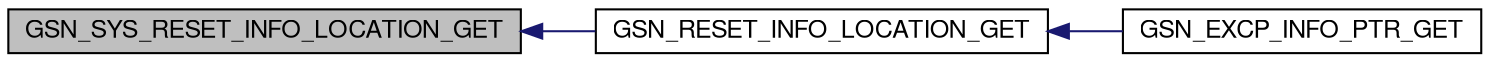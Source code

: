digraph G
{
  edge [fontname="FreeSans",fontsize="12",labelfontname="FreeSans",labelfontsize="12"];
  node [fontname="FreeSans",fontsize="12",shape=record];
  rankdir=LR;
  Node1 [label="GSN_SYS_RESET_INFO_LOCATION_GET",height=0.2,width=0.4,color="black", fillcolor="grey75", style="filled" fontcolor="black"];
  Node1 -> Node2 [dir=back,color="midnightblue",fontsize="12",style="solid",fontname="FreeSans"];
  Node2 [label="GSN_RESET_INFO_LOCATION_GET",height=0.2,width=0.4,color="black", fillcolor="white", style="filled",URL="$a00616.html#a15a0ecf9c4da89af7a4f6b4a89c986aa"];
  Node2 -> Node3 [dir=back,color="midnightblue",fontsize="12",style="solid",fontname="FreeSans"];
  Node3 [label="GSN_EXCP_INFO_PTR_GET",height=0.2,width=0.4,color="black", fillcolor="white", style="filled",URL="$a00512.html#aa06829c5f0b120b7e40d9a406b23ea08"];
}
